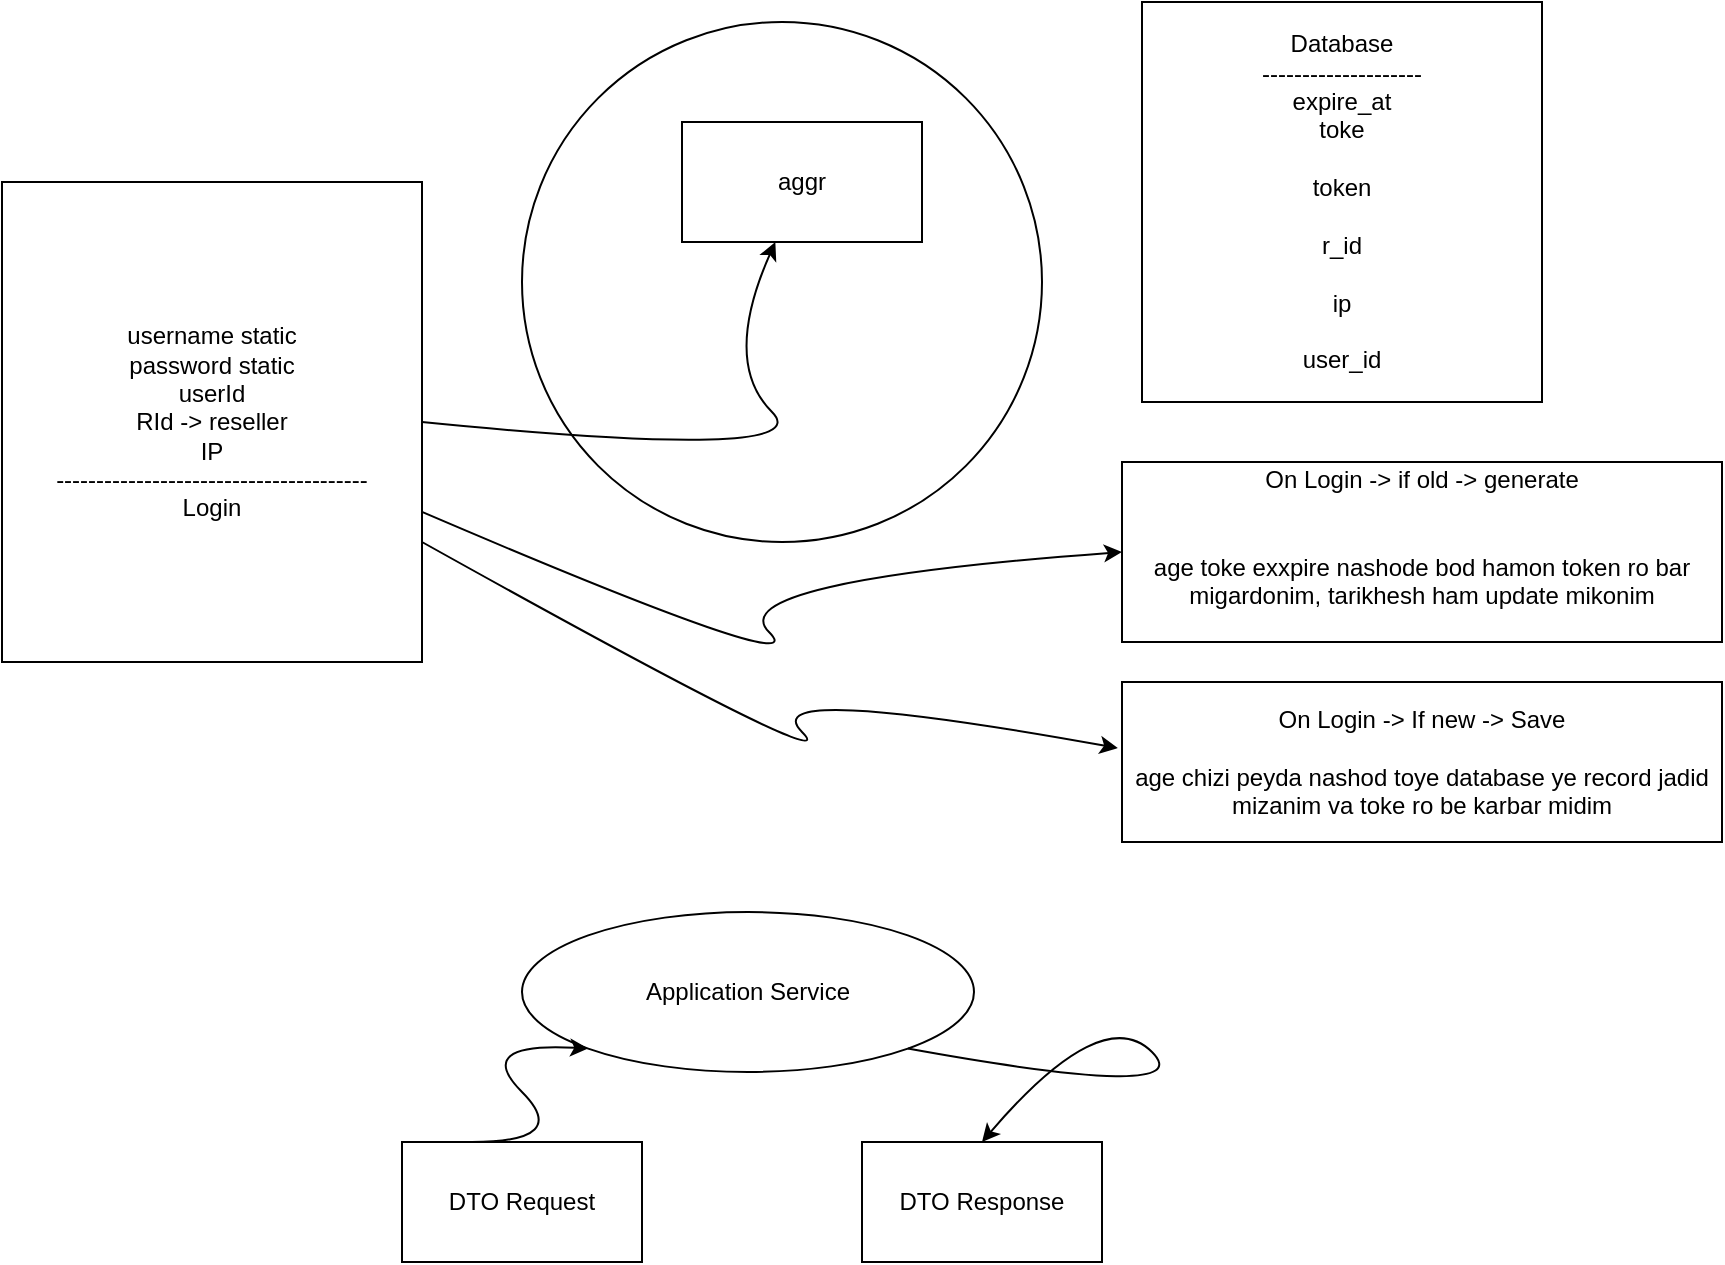 <mxfile version="20.4.1" type="github">
  <diagram id="byuaiJW0-Hg5qVhSLs57" name="Page-1">
    <mxGraphModel dx="1018" dy="659" grid="1" gridSize="10" guides="1" tooltips="1" connect="1" arrows="1" fold="1" page="1" pageScale="1" pageWidth="827" pageHeight="1169" math="0" shadow="0">
      <root>
        <mxCell id="0" />
        <mxCell id="1" parent="0" />
        <mxCell id="QgJFwyaaA1O7rHjHdizO-1" value="" style="ellipse;whiteSpace=wrap;html=1;aspect=fixed;" vertex="1" parent="1">
          <mxGeometry x="290" y="100" width="260" height="260" as="geometry" />
        </mxCell>
        <mxCell id="QgJFwyaaA1O7rHjHdizO-2" value="aggr" style="rounded=0;whiteSpace=wrap;html=1;" vertex="1" parent="1">
          <mxGeometry x="370" y="150" width="120" height="60" as="geometry" />
        </mxCell>
        <mxCell id="QgJFwyaaA1O7rHjHdizO-3" value="username static&lt;br&gt;password static&lt;br&gt;userId&lt;br&gt;RId -&amp;gt; reseller&lt;br&gt;IP&lt;br&gt;---------------------------------------&lt;br&gt;Login" style="rounded=0;whiteSpace=wrap;html=1;" vertex="1" parent="1">
          <mxGeometry x="30" y="180" width="210" height="240" as="geometry" />
        </mxCell>
        <mxCell id="QgJFwyaaA1O7rHjHdizO-4" value="" style="curved=1;endArrow=classic;html=1;rounded=0;exitX=1;exitY=0.5;exitDx=0;exitDy=0;" edge="1" parent="1" source="QgJFwyaaA1O7rHjHdizO-3" target="QgJFwyaaA1O7rHjHdizO-2">
          <mxGeometry width="50" height="50" relative="1" as="geometry">
            <mxPoint x="180" y="270" as="sourcePoint" />
            <mxPoint x="440" y="270" as="targetPoint" />
            <Array as="points">
              <mxPoint x="440" y="320" />
              <mxPoint x="390" y="270" />
            </Array>
          </mxGeometry>
        </mxCell>
        <mxCell id="QgJFwyaaA1O7rHjHdizO-5" value="On Login -&amp;gt; If new -&amp;gt; Save&lt;br&gt;&lt;br&gt;age chizi peyda nashod toye database ye record jadid mizanim va toke ro be karbar midim" style="rounded=0;whiteSpace=wrap;html=1;" vertex="1" parent="1">
          <mxGeometry x="590" y="430" width="300" height="80" as="geometry" />
        </mxCell>
        <mxCell id="QgJFwyaaA1O7rHjHdizO-6" value="On Login -&amp;gt; if old -&amp;gt; generate&lt;br&gt;&lt;br&gt;&lt;br&gt;age toke exxpire nashode bod hamon token ro bar migardonim, tarikhesh ham update mikonim&lt;br&gt;&lt;br&gt;" style="rounded=0;whiteSpace=wrap;html=1;" vertex="1" parent="1">
          <mxGeometry x="590" y="320" width="300" height="90" as="geometry" />
        </mxCell>
        <mxCell id="QgJFwyaaA1O7rHjHdizO-8" value="DTO Response" style="rounded=0;whiteSpace=wrap;html=1;" vertex="1" parent="1">
          <mxGeometry x="460" y="660" width="120" height="60" as="geometry" />
        </mxCell>
        <mxCell id="QgJFwyaaA1O7rHjHdizO-10" value="DTO Request" style="rounded=0;whiteSpace=wrap;html=1;" vertex="1" parent="1">
          <mxGeometry x="230" y="660" width="120" height="60" as="geometry" />
        </mxCell>
        <mxCell id="QgJFwyaaA1O7rHjHdizO-11" value="Database&lt;br&gt;--------------------&lt;br&gt;expire_at&lt;br&gt;toke&lt;br&gt;&lt;br&gt;token&lt;br&gt;&lt;br&gt;r_id&lt;br&gt;&lt;br&gt;ip&lt;br&gt;&lt;br&gt;user_id" style="rounded=0;whiteSpace=wrap;html=1;" vertex="1" parent="1">
          <mxGeometry x="600" y="90" width="200" height="200" as="geometry" />
        </mxCell>
        <mxCell id="QgJFwyaaA1O7rHjHdizO-14" value="" style="curved=1;endArrow=classic;html=1;rounded=0;entryX=0;entryY=0.5;entryDx=0;entryDy=0;" edge="1" parent="1" source="QgJFwyaaA1O7rHjHdizO-3" target="QgJFwyaaA1O7rHjHdizO-6">
          <mxGeometry width="50" height="50" relative="1" as="geometry">
            <mxPoint x="388.5" y="430" as="sourcePoint" />
            <mxPoint x="438.5" y="380" as="targetPoint" />
            <Array as="points">
              <mxPoint x="438.5" y="430" />
              <mxPoint x="388.5" y="380" />
            </Array>
          </mxGeometry>
        </mxCell>
        <mxCell id="QgJFwyaaA1O7rHjHdizO-15" value="" style="curved=1;endArrow=classic;html=1;rounded=0;entryX=-0.007;entryY=0.413;entryDx=0;entryDy=0;entryPerimeter=0;exitX=1;exitY=0.75;exitDx=0;exitDy=0;" edge="1" parent="1" source="QgJFwyaaA1O7rHjHdizO-3" target="QgJFwyaaA1O7rHjHdizO-5">
          <mxGeometry width="50" height="50" relative="1" as="geometry">
            <mxPoint x="405" y="480" as="sourcePoint" />
            <mxPoint x="455" y="430" as="targetPoint" />
            <Array as="points">
              <mxPoint x="455" y="480" />
              <mxPoint x="405" y="430" />
            </Array>
          </mxGeometry>
        </mxCell>
        <mxCell id="QgJFwyaaA1O7rHjHdizO-16" value="Application Service" style="ellipse;whiteSpace=wrap;html=1;" vertex="1" parent="1">
          <mxGeometry x="290" y="545" width="226" height="80" as="geometry" />
        </mxCell>
        <mxCell id="QgJFwyaaA1O7rHjHdizO-17" value="" style="curved=1;endArrow=classic;html=1;rounded=0;entryX=0;entryY=1;entryDx=0;entryDy=0;" edge="1" parent="1" target="QgJFwyaaA1O7rHjHdizO-16">
          <mxGeometry width="50" height="50" relative="1" as="geometry">
            <mxPoint x="265" y="660" as="sourcePoint" />
            <mxPoint x="315" y="610" as="targetPoint" />
            <Array as="points">
              <mxPoint x="315" y="660" />
              <mxPoint x="265" y="610" />
            </Array>
          </mxGeometry>
        </mxCell>
        <mxCell id="QgJFwyaaA1O7rHjHdizO-18" value="" style="curved=1;endArrow=classic;html=1;rounded=0;entryX=0.5;entryY=0;entryDx=0;entryDy=0;exitX=1;exitY=1;exitDx=0;exitDy=0;" edge="1" parent="1" source="QgJFwyaaA1O7rHjHdizO-16" target="QgJFwyaaA1O7rHjHdizO-8">
          <mxGeometry width="50" height="50" relative="1" as="geometry">
            <mxPoint x="580" y="640" as="sourcePoint" />
            <mxPoint x="630" y="590" as="targetPoint" />
            <Array as="points">
              <mxPoint x="630" y="640" />
              <mxPoint x="580" y="590" />
            </Array>
          </mxGeometry>
        </mxCell>
      </root>
    </mxGraphModel>
  </diagram>
</mxfile>
